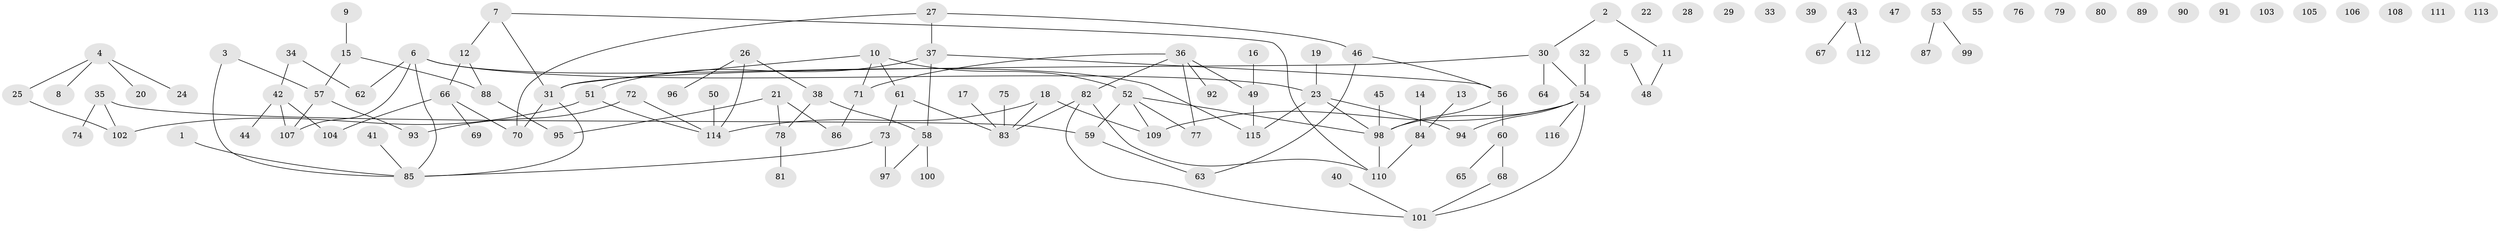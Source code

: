 // Generated by graph-tools (version 1.1) at 2025/49/03/09/25 03:49:04]
// undirected, 116 vertices, 123 edges
graph export_dot {
graph [start="1"]
  node [color=gray90,style=filled];
  1;
  2;
  3;
  4;
  5;
  6;
  7;
  8;
  9;
  10;
  11;
  12;
  13;
  14;
  15;
  16;
  17;
  18;
  19;
  20;
  21;
  22;
  23;
  24;
  25;
  26;
  27;
  28;
  29;
  30;
  31;
  32;
  33;
  34;
  35;
  36;
  37;
  38;
  39;
  40;
  41;
  42;
  43;
  44;
  45;
  46;
  47;
  48;
  49;
  50;
  51;
  52;
  53;
  54;
  55;
  56;
  57;
  58;
  59;
  60;
  61;
  62;
  63;
  64;
  65;
  66;
  67;
  68;
  69;
  70;
  71;
  72;
  73;
  74;
  75;
  76;
  77;
  78;
  79;
  80;
  81;
  82;
  83;
  84;
  85;
  86;
  87;
  88;
  89;
  90;
  91;
  92;
  93;
  94;
  95;
  96;
  97;
  98;
  99;
  100;
  101;
  102;
  103;
  104;
  105;
  106;
  107;
  108;
  109;
  110;
  111;
  112;
  113;
  114;
  115;
  116;
  1 -- 85;
  2 -- 11;
  2 -- 30;
  3 -- 57;
  3 -- 85;
  4 -- 8;
  4 -- 20;
  4 -- 24;
  4 -- 25;
  5 -- 48;
  6 -- 23;
  6 -- 62;
  6 -- 85;
  6 -- 107;
  6 -- 115;
  7 -- 12;
  7 -- 31;
  7 -- 110;
  9 -- 15;
  10 -- 31;
  10 -- 52;
  10 -- 61;
  10 -- 71;
  11 -- 48;
  12 -- 66;
  12 -- 88;
  13 -- 84;
  14 -- 84;
  15 -- 57;
  15 -- 88;
  16 -- 49;
  17 -- 83;
  18 -- 83;
  18 -- 109;
  18 -- 114;
  19 -- 23;
  21 -- 78;
  21 -- 86;
  21 -- 95;
  23 -- 94;
  23 -- 98;
  23 -- 115;
  25 -- 102;
  26 -- 38;
  26 -- 96;
  26 -- 114;
  27 -- 37;
  27 -- 46;
  27 -- 70;
  30 -- 31;
  30 -- 54;
  30 -- 64;
  31 -- 70;
  31 -- 85;
  32 -- 54;
  34 -- 42;
  34 -- 62;
  35 -- 59;
  35 -- 74;
  35 -- 102;
  36 -- 49;
  36 -- 71;
  36 -- 77;
  36 -- 82;
  36 -- 92;
  37 -- 51;
  37 -- 56;
  37 -- 58;
  38 -- 58;
  38 -- 78;
  40 -- 101;
  41 -- 85;
  42 -- 44;
  42 -- 104;
  42 -- 107;
  43 -- 67;
  43 -- 112;
  45 -- 98;
  46 -- 56;
  46 -- 63;
  49 -- 115;
  50 -- 114;
  51 -- 102;
  51 -- 114;
  52 -- 59;
  52 -- 77;
  52 -- 98;
  52 -- 109;
  53 -- 87;
  53 -- 99;
  54 -- 94;
  54 -- 98;
  54 -- 101;
  54 -- 109;
  54 -- 116;
  56 -- 60;
  56 -- 98;
  57 -- 93;
  57 -- 107;
  58 -- 97;
  58 -- 100;
  59 -- 63;
  60 -- 65;
  60 -- 68;
  61 -- 73;
  61 -- 83;
  66 -- 69;
  66 -- 70;
  66 -- 104;
  68 -- 101;
  71 -- 86;
  72 -- 93;
  72 -- 114;
  73 -- 85;
  73 -- 97;
  75 -- 83;
  78 -- 81;
  82 -- 83;
  82 -- 101;
  82 -- 110;
  84 -- 110;
  88 -- 95;
  98 -- 110;
}
